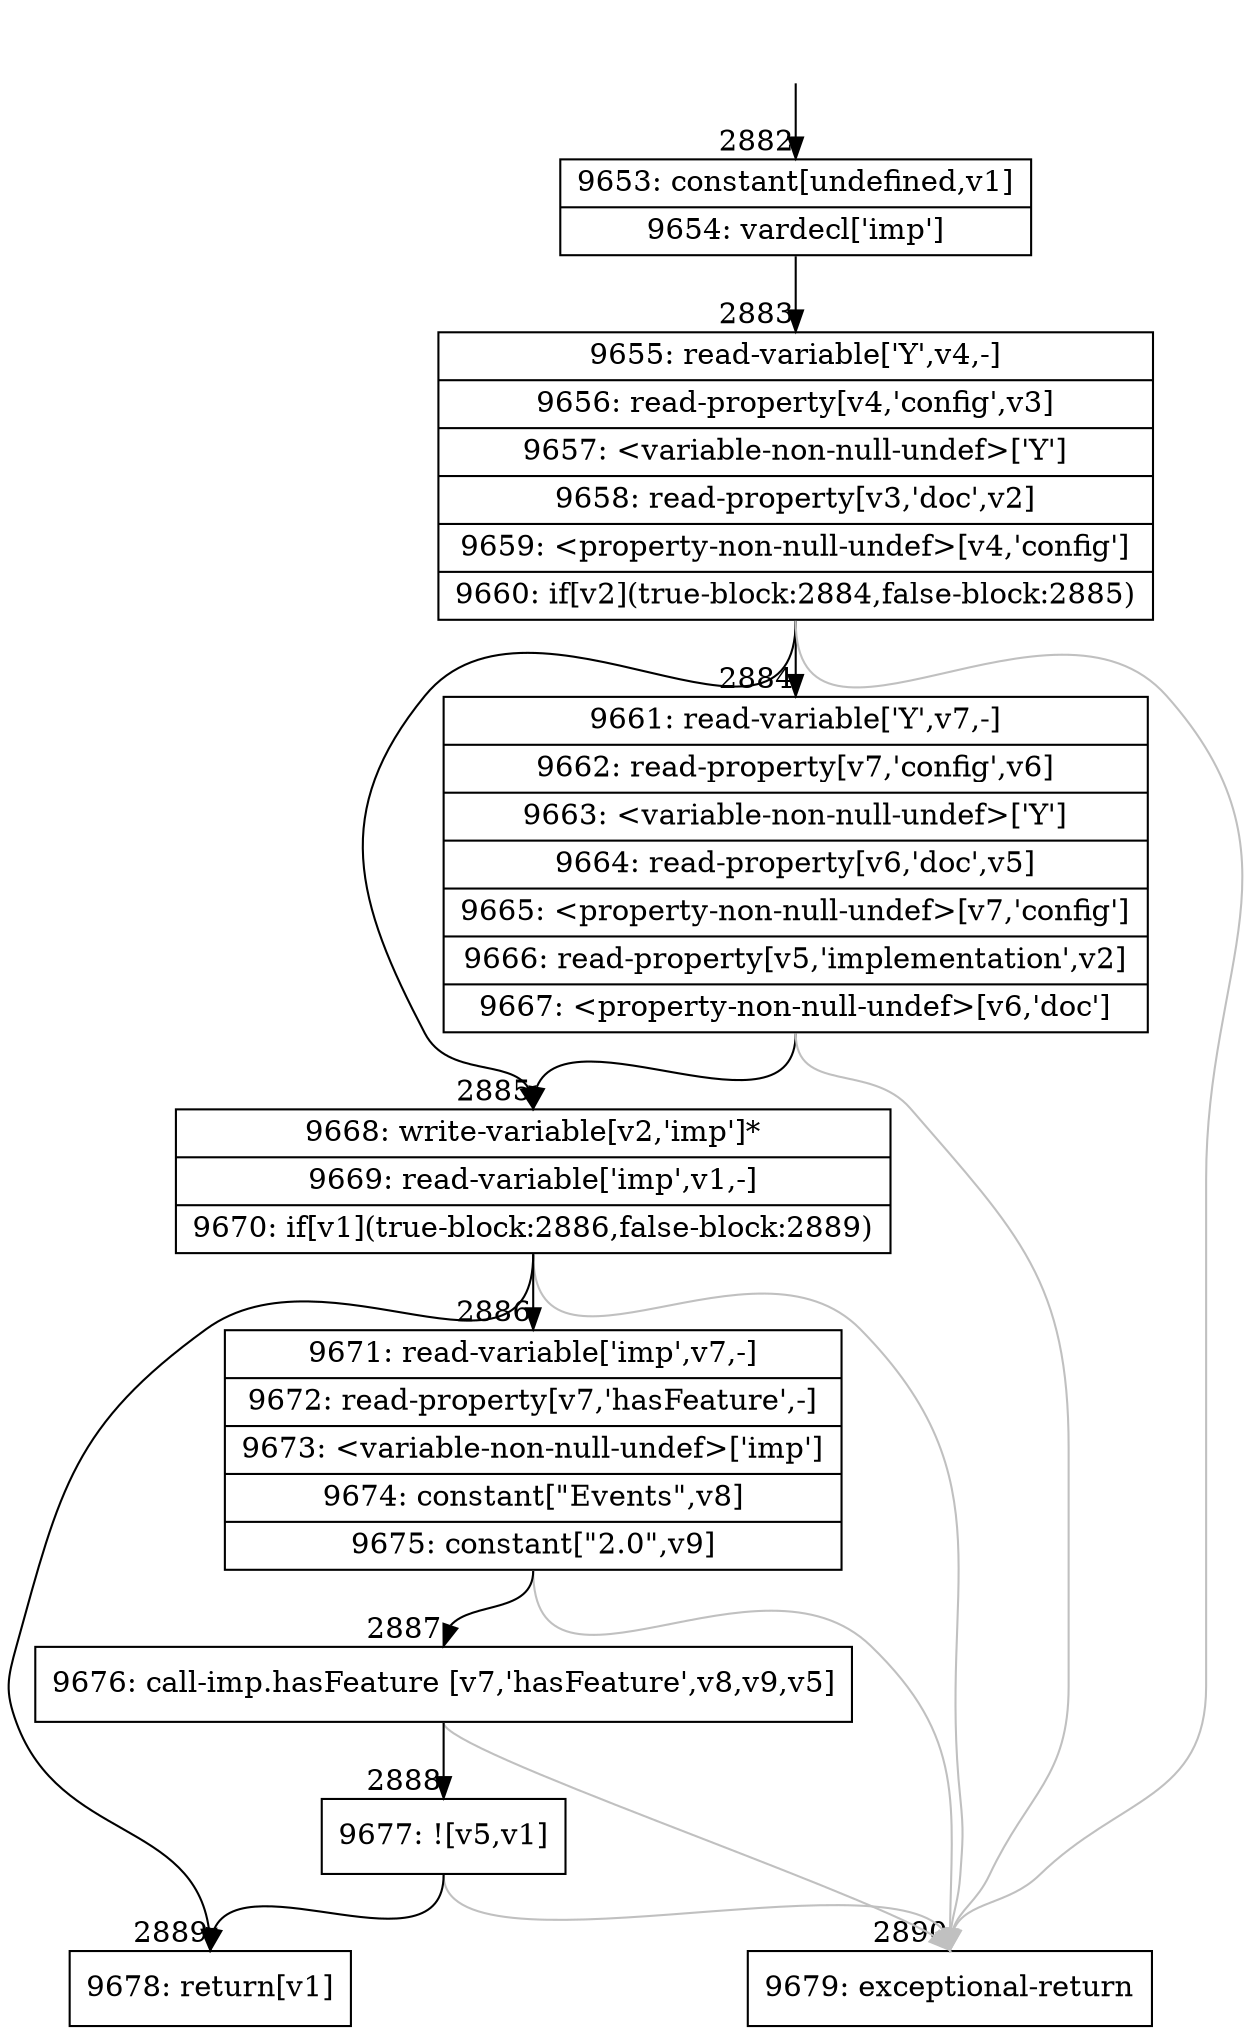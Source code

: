 digraph {
rankdir="TD"
BB_entry150[shape=none,label=""];
BB_entry150 -> BB2882 [tailport=s, headport=n, headlabel="    2882"]
BB2882 [shape=record label="{9653: constant[undefined,v1]|9654: vardecl['imp']}" ] 
BB2882 -> BB2883 [tailport=s, headport=n, headlabel="      2883"]
BB2883 [shape=record label="{9655: read-variable['Y',v4,-]|9656: read-property[v4,'config',v3]|9657: \<variable-non-null-undef\>['Y']|9658: read-property[v3,'doc',v2]|9659: \<property-non-null-undef\>[v4,'config']|9660: if[v2](true-block:2884,false-block:2885)}" ] 
BB2883 -> BB2885 [tailport=s, headport=n, headlabel="      2885"]
BB2883 -> BB2884 [tailport=s, headport=n, headlabel="      2884"]
BB2883 -> BB2890 [tailport=s, headport=n, color=gray, headlabel="      2890"]
BB2884 [shape=record label="{9661: read-variable['Y',v7,-]|9662: read-property[v7,'config',v6]|9663: \<variable-non-null-undef\>['Y']|9664: read-property[v6,'doc',v5]|9665: \<property-non-null-undef\>[v7,'config']|9666: read-property[v5,'implementation',v2]|9667: \<property-non-null-undef\>[v6,'doc']}" ] 
BB2884 -> BB2885 [tailport=s, headport=n]
BB2884 -> BB2890 [tailport=s, headport=n, color=gray]
BB2885 [shape=record label="{9668: write-variable[v2,'imp']*|9669: read-variable['imp',v1,-]|9670: if[v1](true-block:2886,false-block:2889)}" ] 
BB2885 -> BB2889 [tailport=s, headport=n, headlabel="      2889"]
BB2885 -> BB2886 [tailport=s, headport=n, headlabel="      2886"]
BB2885 -> BB2890 [tailport=s, headport=n, color=gray]
BB2886 [shape=record label="{9671: read-variable['imp',v7,-]|9672: read-property[v7,'hasFeature',-]|9673: \<variable-non-null-undef\>['imp']|9674: constant[\"Events\",v8]|9675: constant[\"2.0\",v9]}" ] 
BB2886 -> BB2887 [tailport=s, headport=n, headlabel="      2887"]
BB2886 -> BB2890 [tailport=s, headport=n, color=gray]
BB2887 [shape=record label="{9676: call-imp.hasFeature [v7,'hasFeature',v8,v9,v5]}" ] 
BB2887 -> BB2888 [tailport=s, headport=n, headlabel="      2888"]
BB2887 -> BB2890 [tailport=s, headport=n, color=gray]
BB2888 [shape=record label="{9677: ![v5,v1]}" ] 
BB2888 -> BB2889 [tailport=s, headport=n]
BB2888 -> BB2890 [tailport=s, headport=n, color=gray]
BB2889 [shape=record label="{9678: return[v1]}" ] 
BB2890 [shape=record label="{9679: exceptional-return}" ] 
//#$~ 5132
}
